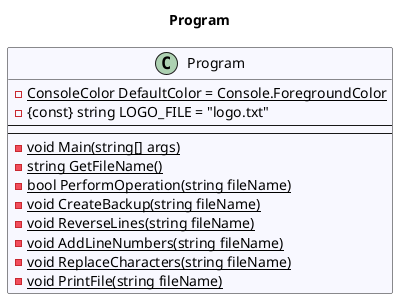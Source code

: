 @startuml Program
title Program
 class Program #GhostWhite {
- {static} ConsoleColor DefaultColor = Console.ForegroundColor
- {const} string LOGO_FILE = "logo.txt"
---
---
- {static} void Main(string[] args)
- {static} string GetFileName()
- {static} bool PerformOperation(string fileName)
- {static} void CreateBackup(string fileName)
- {static} void ReverseLines(string fileName)
- {static} void AddLineNumbers(string fileName)
- {static} void ReplaceCharacters(string fileName)
- {static} void PrintFile(string fileName)
}
@enduml
